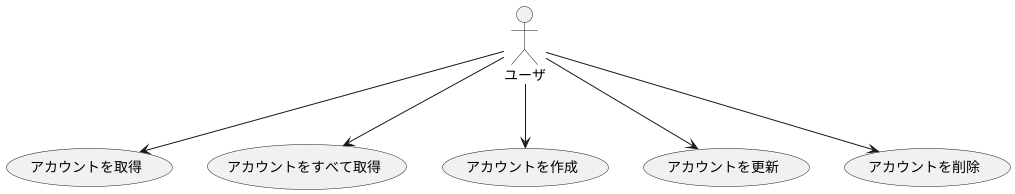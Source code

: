 @startuml

actor User

:ユーザ: as User
(アカウントを取得) as (find)
(アカウントをすべて取得) as (findAll)
(アカウントを作成) as (Create)
(アカウントを更新) as (Update)
(アカウントを削除) as (Delete)

User --> (find)
User --> (findAll)
User --> (Create)
User --> (Update)
User --> (Delete)

@enduml
